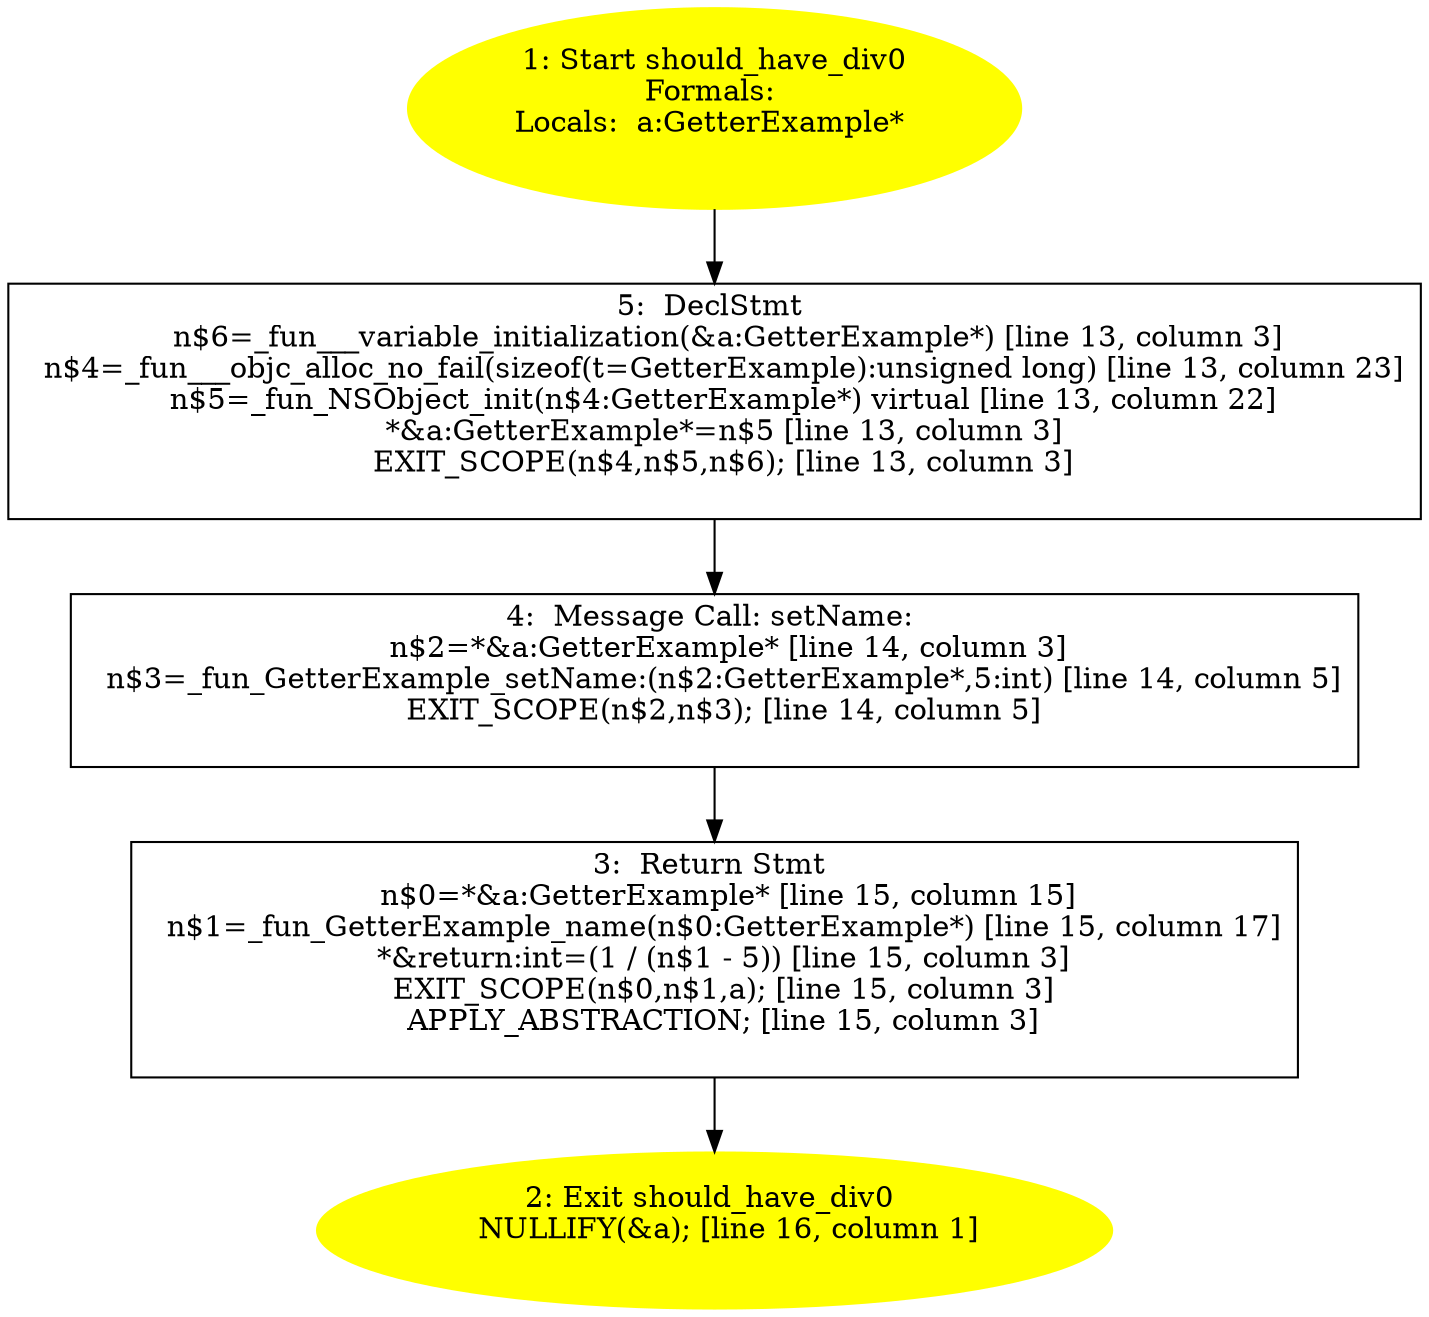 /* @generated */
digraph cfg {
"should_have_div0.f0a0c4e0ab301ca0aa2f50aa87721dc4_1" [label="1: Start should_have_div0\nFormals: \nLocals:  a:GetterExample* \n  " color=yellow style=filled]
	

	 "should_have_div0.f0a0c4e0ab301ca0aa2f50aa87721dc4_1" -> "should_have_div0.f0a0c4e0ab301ca0aa2f50aa87721dc4_5" ;
"should_have_div0.f0a0c4e0ab301ca0aa2f50aa87721dc4_2" [label="2: Exit should_have_div0 \n   NULLIFY(&a); [line 16, column 1]\n " color=yellow style=filled]
	

"should_have_div0.f0a0c4e0ab301ca0aa2f50aa87721dc4_3" [label="3:  Return Stmt \n   n$0=*&a:GetterExample* [line 15, column 15]\n  n$1=_fun_GetterExample_name(n$0:GetterExample*) [line 15, column 17]\n  *&return:int=(1 / (n$1 - 5)) [line 15, column 3]\n  EXIT_SCOPE(n$0,n$1,a); [line 15, column 3]\n  APPLY_ABSTRACTION; [line 15, column 3]\n " shape="box"]
	

	 "should_have_div0.f0a0c4e0ab301ca0aa2f50aa87721dc4_3" -> "should_have_div0.f0a0c4e0ab301ca0aa2f50aa87721dc4_2" ;
"should_have_div0.f0a0c4e0ab301ca0aa2f50aa87721dc4_4" [label="4:  Message Call: setName: \n   n$2=*&a:GetterExample* [line 14, column 3]\n  n$3=_fun_GetterExample_setName:(n$2:GetterExample*,5:int) [line 14, column 5]\n  EXIT_SCOPE(n$2,n$3); [line 14, column 5]\n " shape="box"]
	

	 "should_have_div0.f0a0c4e0ab301ca0aa2f50aa87721dc4_4" -> "should_have_div0.f0a0c4e0ab301ca0aa2f50aa87721dc4_3" ;
"should_have_div0.f0a0c4e0ab301ca0aa2f50aa87721dc4_5" [label="5:  DeclStmt \n   n$6=_fun___variable_initialization(&a:GetterExample*) [line 13, column 3]\n  n$4=_fun___objc_alloc_no_fail(sizeof(t=GetterExample):unsigned long) [line 13, column 23]\n  n$5=_fun_NSObject_init(n$4:GetterExample*) virtual [line 13, column 22]\n  *&a:GetterExample*=n$5 [line 13, column 3]\n  EXIT_SCOPE(n$4,n$5,n$6); [line 13, column 3]\n " shape="box"]
	

	 "should_have_div0.f0a0c4e0ab301ca0aa2f50aa87721dc4_5" -> "should_have_div0.f0a0c4e0ab301ca0aa2f50aa87721dc4_4" ;
}
